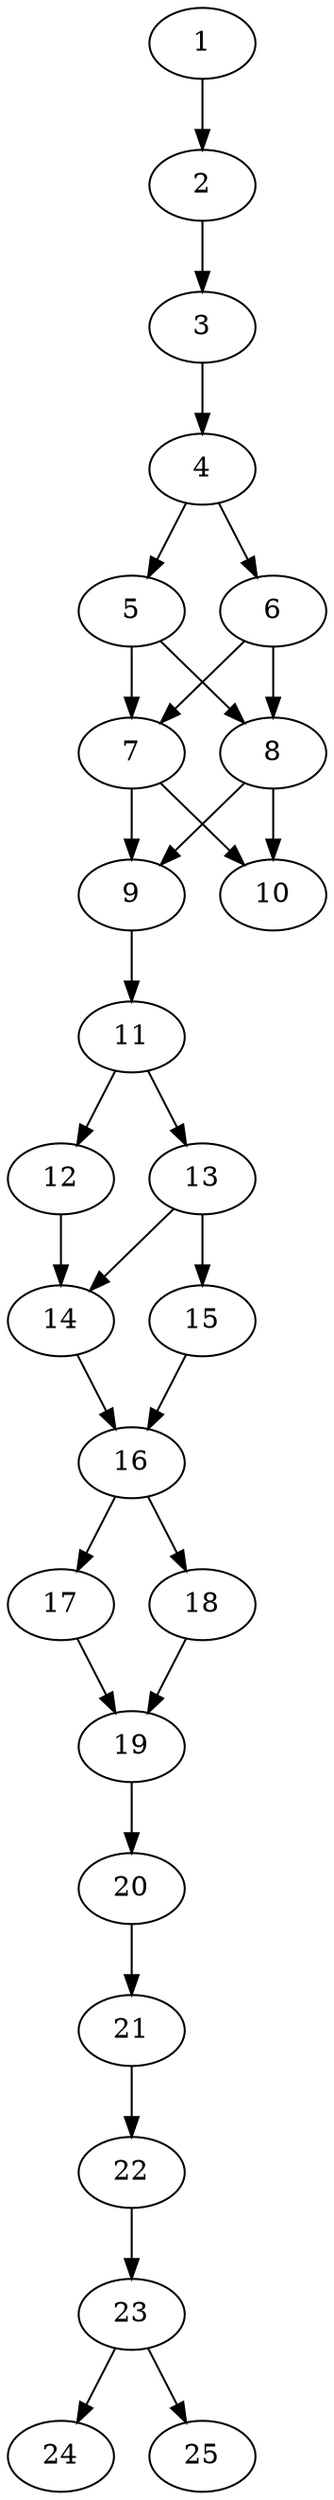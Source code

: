 // DAG automatically generated by daggen at Thu Oct  3 14:00:39 2019
// ./daggen --dot -n 25 --ccr 0.3 --fat 0.3 --regular 0.7 --density 0.9 --mindata 5242880 --maxdata 52428800 
digraph G {
  1 [size="27736747", alpha="0.13", expect_size="8321024"] 
  1 -> 2 [size ="8321024"]
  2 [size="163781973", alpha="0.16", expect_size="49134592"] 
  2 -> 3 [size ="49134592"]
  3 [size="25070933", alpha="0.05", expect_size="7521280"] 
  3 -> 4 [size ="7521280"]
  4 [size="97778347", alpha="0.01", expect_size="29333504"] 
  4 -> 5 [size ="29333504"]
  4 -> 6 [size ="29333504"]
  5 [size="60730027", alpha="0.08", expect_size="18219008"] 
  5 -> 7 [size ="18219008"]
  5 -> 8 [size ="18219008"]
  6 [size="79936853", alpha="0.06", expect_size="23981056"] 
  6 -> 7 [size ="23981056"]
  6 -> 8 [size ="23981056"]
  7 [size="158723413", alpha="0.10", expect_size="47617024"] 
  7 -> 9 [size ="47617024"]
  7 -> 10 [size ="47617024"]
  8 [size="143342933", alpha="0.17", expect_size="43002880"] 
  8 -> 9 [size ="43002880"]
  8 -> 10 [size ="43002880"]
  9 [size="131341653", alpha="0.18", expect_size="39402496"] 
  9 -> 11 [size ="39402496"]
  10 [size="161109333", alpha="0.19", expect_size="48332800"] 
  11 [size="134509227", alpha="0.13", expect_size="40352768"] 
  11 -> 12 [size ="40352768"]
  11 -> 13 [size ="40352768"]
  12 [size="82244267", alpha="0.02", expect_size="24673280"] 
  12 -> 14 [size ="24673280"]
  13 [size="49131520", alpha="0.16", expect_size="14739456"] 
  13 -> 14 [size ="14739456"]
  13 -> 15 [size ="14739456"]
  14 [size="89849173", alpha="0.15", expect_size="26954752"] 
  14 -> 16 [size ="26954752"]
  15 [size="101191680", alpha="0.01", expect_size="30357504"] 
  15 -> 16 [size ="30357504"]
  16 [size="166608213", alpha="0.09", expect_size="49982464"] 
  16 -> 17 [size ="49982464"]
  16 -> 18 [size ="49982464"]
  17 [size="54893227", alpha="0.08", expect_size="16467968"] 
  17 -> 19 [size ="16467968"]
  18 [size="132898133", alpha="0.07", expect_size="39869440"] 
  18 -> 19 [size ="39869440"]
  19 [size="109783040", alpha="0.08", expect_size="32934912"] 
  19 -> 20 [size ="32934912"]
  20 [size="92699307", alpha="0.15", expect_size="27809792"] 
  20 -> 21 [size ="27809792"]
  21 [size="86671360", alpha="0.02", expect_size="26001408"] 
  21 -> 22 [size ="26001408"]
  22 [size="28593493", alpha="0.08", expect_size="8578048"] 
  22 -> 23 [size ="8578048"]
  23 [size="42929493", alpha="0.15", expect_size="12878848"] 
  23 -> 24 [size ="12878848"]
  23 -> 25 [size ="12878848"]
  24 [size="167369387", alpha="0.12", expect_size="50210816"] 
  25 [size="127774720", alpha="0.15", expect_size="38332416"] 
}
